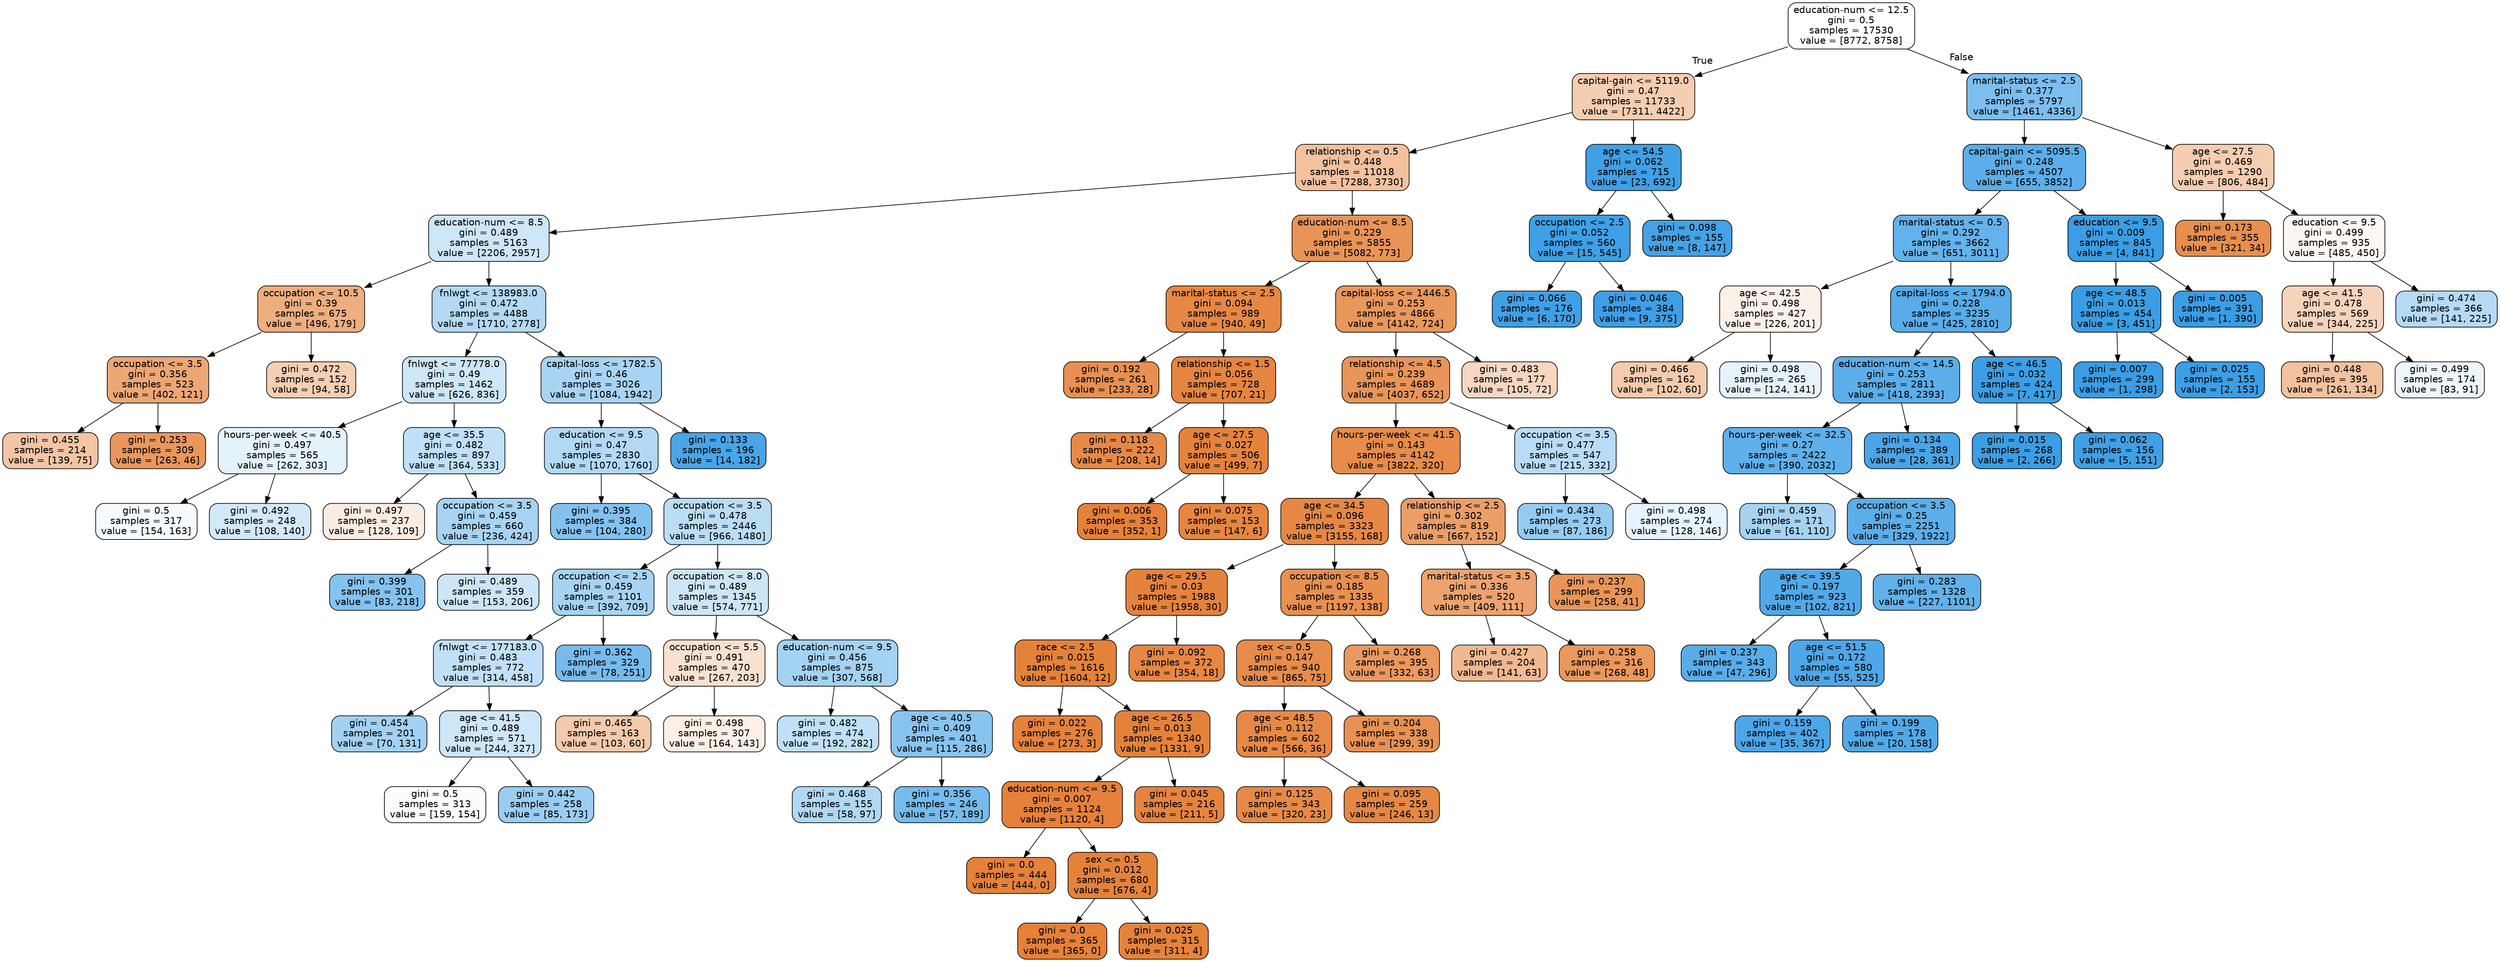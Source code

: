 digraph Tree {
node [shape=box, style="filled, rounded", color="black", fontname="helvetica"] ;
edge [fontname="helvetica"] ;
0 [label="education-num <= 12.5\ngini = 0.5\nsamples = 17530\nvalue = [8772, 8758]", fillcolor="#ffffff"] ;
1 [label="capital-gain <= 5119.0\ngini = 0.47\nsamples = 11733\nvalue = [7311, 4422]", fillcolor="#f5cdb1"] ;
0 -> 1 [labeldistance=2.5, labelangle=45, headlabel="True"] ;
2 [label="relationship <= 0.5\ngini = 0.448\nsamples = 11018\nvalue = [7288, 3730]", fillcolor="#f2c19e"] ;
1 -> 2 ;
3 [label="education-num <= 8.5\ngini = 0.489\nsamples = 5163\nvalue = [2206, 2957]", fillcolor="#cde6f8"] ;
2 -> 3 ;
4 [label="occupation <= 10.5\ngini = 0.39\nsamples = 675\nvalue = [496, 179]", fillcolor="#eeae80"] ;
3 -> 4 ;
5 [label="occupation <= 3.5\ngini = 0.356\nsamples = 523\nvalue = [402, 121]", fillcolor="#eda775"] ;
4 -> 5 ;
6 [label="gini = 0.455\nsamples = 214\nvalue = [139, 75]", fillcolor="#f3c5a4"] ;
5 -> 6 ;
7 [label="gini = 0.253\nsamples = 309\nvalue = [263, 46]", fillcolor="#ea975c"] ;
5 -> 7 ;
8 [label="gini = 0.472\nsamples = 152\nvalue = [94, 58]", fillcolor="#f5cfb3"] ;
4 -> 8 ;
9 [label="fnlwgt <= 138983.0\ngini = 0.472\nsamples = 4488\nvalue = [1710, 2778]", fillcolor="#b3d9f5"] ;
3 -> 9 ;
10 [label="fnlwgt <= 77778.0\ngini = 0.49\nsamples = 1462\nvalue = [626, 836]", fillcolor="#cde6f8"] ;
9 -> 10 ;
11 [label="hours-per-week <= 40.5\ngini = 0.497\nsamples = 565\nvalue = [262, 303]", fillcolor="#e4f2fb"] ;
10 -> 11 ;
12 [label="gini = 0.5\nsamples = 317\nvalue = [154, 163]", fillcolor="#f4fafe"] ;
11 -> 12 ;
13 [label="gini = 0.492\nsamples = 248\nvalue = [108, 140]", fillcolor="#d2e9f9"] ;
11 -> 13 ;
14 [label="age <= 35.5\ngini = 0.482\nsamples = 897\nvalue = [364, 533]", fillcolor="#c0e0f7"] ;
10 -> 14 ;
15 [label="gini = 0.497\nsamples = 237\nvalue = [128, 109]", fillcolor="#fbece2"] ;
14 -> 15 ;
16 [label="occupation <= 3.5\ngini = 0.459\nsamples = 660\nvalue = [236, 424]", fillcolor="#a7d4f3"] ;
14 -> 16 ;
17 [label="gini = 0.399\nsamples = 301\nvalue = [83, 218]", fillcolor="#84c2ef"] ;
16 -> 17 ;
18 [label="gini = 0.489\nsamples = 359\nvalue = [153, 206]", fillcolor="#cce6f8"] ;
16 -> 18 ;
19 [label="capital-loss <= 1782.5\ngini = 0.46\nsamples = 3026\nvalue = [1084, 1942]", fillcolor="#a8d4f4"] ;
9 -> 19 ;
20 [label="education <= 9.5\ngini = 0.47\nsamples = 2830\nvalue = [1070, 1760]", fillcolor="#b1d9f5"] ;
19 -> 20 ;
21 [label="gini = 0.395\nsamples = 384\nvalue = [104, 280]", fillcolor="#83c1ef"] ;
20 -> 21 ;
22 [label="occupation <= 3.5\ngini = 0.478\nsamples = 2446\nvalue = [966, 1480]", fillcolor="#baddf6"] ;
20 -> 22 ;
23 [label="occupation <= 2.5\ngini = 0.459\nsamples = 1101\nvalue = [392, 709]", fillcolor="#a6d3f3"] ;
22 -> 23 ;
24 [label="fnlwgt <= 177183.0\ngini = 0.483\nsamples = 772\nvalue = [314, 458]", fillcolor="#c1e0f7"] ;
23 -> 24 ;
25 [label="gini = 0.454\nsamples = 201\nvalue = [70, 131]", fillcolor="#a3d1f3"] ;
24 -> 25 ;
26 [label="age <= 41.5\ngini = 0.489\nsamples = 571\nvalue = [244, 327]", fillcolor="#cde6f8"] ;
24 -> 26 ;
27 [label="gini = 0.5\nsamples = 313\nvalue = [159, 154]", fillcolor="#fefbf9"] ;
26 -> 27 ;
28 [label="gini = 0.442\nsamples = 258\nvalue = [85, 173]", fillcolor="#9acdf2"] ;
26 -> 28 ;
29 [label="gini = 0.362\nsamples = 329\nvalue = [78, 251]", fillcolor="#77bbed"] ;
23 -> 29 ;
30 [label="occupation <= 8.0\ngini = 0.489\nsamples = 1345\nvalue = [574, 771]", fillcolor="#cce6f8"] ;
22 -> 30 ;
31 [label="occupation <= 5.5\ngini = 0.491\nsamples = 470\nvalue = [267, 203]", fillcolor="#f9e1d0"] ;
30 -> 31 ;
32 [label="gini = 0.465\nsamples = 163\nvalue = [103, 60]", fillcolor="#f4caac"] ;
31 -> 32 ;
33 [label="gini = 0.498\nsamples = 307\nvalue = [164, 143]", fillcolor="#fcefe6"] ;
31 -> 33 ;
34 [label="education-num <= 9.5\ngini = 0.456\nsamples = 875\nvalue = [307, 568]", fillcolor="#a4d2f3"] ;
30 -> 34 ;
35 [label="gini = 0.482\nsamples = 474\nvalue = [192, 282]", fillcolor="#c0e0f7"] ;
34 -> 35 ;
36 [label="age <= 40.5\ngini = 0.409\nsamples = 401\nvalue = [115, 286]", fillcolor="#89c4ef"] ;
34 -> 36 ;
37 [label="gini = 0.468\nsamples = 155\nvalue = [58, 97]", fillcolor="#afd8f5"] ;
36 -> 37 ;
38 [label="gini = 0.356\nsamples = 246\nvalue = [57, 189]", fillcolor="#75bbed"] ;
36 -> 38 ;
39 [label="gini = 0.133\nsamples = 196\nvalue = [14, 182]", fillcolor="#48a5e7"] ;
19 -> 39 ;
40 [label="education-num <= 8.5\ngini = 0.229\nsamples = 5855\nvalue = [5082, 773]", fillcolor="#e99457"] ;
2 -> 40 ;
41 [label="marital-status <= 2.5\ngini = 0.094\nsamples = 989\nvalue = [940, 49]", fillcolor="#e68843"] ;
40 -> 41 ;
42 [label="gini = 0.192\nsamples = 261\nvalue = [233, 28]", fillcolor="#e89051"] ;
41 -> 42 ;
43 [label="relationship <= 1.5\ngini = 0.056\nsamples = 728\nvalue = [707, 21]", fillcolor="#e6853f"] ;
41 -> 43 ;
44 [label="gini = 0.118\nsamples = 222\nvalue = [208, 14]", fillcolor="#e78946"] ;
43 -> 44 ;
45 [label="age <= 27.5\ngini = 0.027\nsamples = 506\nvalue = [499, 7]", fillcolor="#e5833c"] ;
43 -> 45 ;
46 [label="gini = 0.006\nsamples = 353\nvalue = [352, 1]", fillcolor="#e5813a"] ;
45 -> 46 ;
47 [label="gini = 0.075\nsamples = 153\nvalue = [147, 6]", fillcolor="#e68641"] ;
45 -> 47 ;
48 [label="capital-loss <= 1446.5\ngini = 0.253\nsamples = 4866\nvalue = [4142, 724]", fillcolor="#ea975c"] ;
40 -> 48 ;
49 [label="relationship <= 4.5\ngini = 0.239\nsamples = 4689\nvalue = [4037, 652]", fillcolor="#e99559"] ;
48 -> 49 ;
50 [label="hours-per-week <= 41.5\ngini = 0.143\nsamples = 4142\nvalue = [3822, 320]", fillcolor="#e78c4a"] ;
49 -> 50 ;
51 [label="age <= 34.5\ngini = 0.096\nsamples = 3323\nvalue = [3155, 168]", fillcolor="#e68844"] ;
50 -> 51 ;
52 [label="age <= 29.5\ngini = 0.03\nsamples = 1988\nvalue = [1958, 30]", fillcolor="#e5833c"] ;
51 -> 52 ;
53 [label="race <= 2.5\ngini = 0.015\nsamples = 1616\nvalue = [1604, 12]", fillcolor="#e5823a"] ;
52 -> 53 ;
54 [label="gini = 0.022\nsamples = 276\nvalue = [273, 3]", fillcolor="#e5823b"] ;
53 -> 54 ;
55 [label="age <= 26.5\ngini = 0.013\nsamples = 1340\nvalue = [1331, 9]", fillcolor="#e5823a"] ;
53 -> 55 ;
56 [label="education-num <= 9.5\ngini = 0.007\nsamples = 1124\nvalue = [1120, 4]", fillcolor="#e5813a"] ;
55 -> 56 ;
57 [label="gini = 0.0\nsamples = 444\nvalue = [444, 0]", fillcolor="#e58139"] ;
56 -> 57 ;
58 [label="sex <= 0.5\ngini = 0.012\nsamples = 680\nvalue = [676, 4]", fillcolor="#e5823a"] ;
56 -> 58 ;
59 [label="gini = 0.0\nsamples = 365\nvalue = [365, 0]", fillcolor="#e58139"] ;
58 -> 59 ;
60 [label="gini = 0.025\nsamples = 315\nvalue = [311, 4]", fillcolor="#e5833c"] ;
58 -> 60 ;
61 [label="gini = 0.045\nsamples = 216\nvalue = [211, 5]", fillcolor="#e6843e"] ;
55 -> 61 ;
62 [label="gini = 0.092\nsamples = 372\nvalue = [354, 18]", fillcolor="#e68743"] ;
52 -> 62 ;
63 [label="occupation <= 8.5\ngini = 0.185\nsamples = 1335\nvalue = [1197, 138]", fillcolor="#e89050"] ;
51 -> 63 ;
64 [label="sex <= 0.5\ngini = 0.147\nsamples = 940\nvalue = [865, 75]", fillcolor="#e78c4a"] ;
63 -> 64 ;
65 [label="age <= 48.5\ngini = 0.112\nsamples = 602\nvalue = [566, 36]", fillcolor="#e78946"] ;
64 -> 65 ;
66 [label="gini = 0.125\nsamples = 343\nvalue = [320, 23]", fillcolor="#e78a47"] ;
65 -> 66 ;
67 [label="gini = 0.095\nsamples = 259\nvalue = [246, 13]", fillcolor="#e68843"] ;
65 -> 67 ;
68 [label="gini = 0.204\nsamples = 338\nvalue = [299, 39]", fillcolor="#e89153"] ;
64 -> 68 ;
69 [label="gini = 0.268\nsamples = 395\nvalue = [332, 63]", fillcolor="#ea995f"] ;
63 -> 69 ;
70 [label="relationship <= 2.5\ngini = 0.302\nsamples = 819\nvalue = [667, 152]", fillcolor="#eb9e66"] ;
50 -> 70 ;
71 [label="marital-status <= 3.5\ngini = 0.336\nsamples = 520\nvalue = [409, 111]", fillcolor="#eca36f"] ;
70 -> 71 ;
72 [label="gini = 0.427\nsamples = 204\nvalue = [141, 63]", fillcolor="#f1b991"] ;
71 -> 72 ;
73 [label="gini = 0.258\nsamples = 316\nvalue = [268, 48]", fillcolor="#ea985c"] ;
71 -> 73 ;
74 [label="gini = 0.237\nsamples = 299\nvalue = [258, 41]", fillcolor="#e99558"] ;
70 -> 74 ;
75 [label="occupation <= 3.5\ngini = 0.477\nsamples = 547\nvalue = [215, 332]", fillcolor="#b9dcf6"] ;
49 -> 75 ;
76 [label="gini = 0.434\nsamples = 273\nvalue = [87, 186]", fillcolor="#96cbf1"] ;
75 -> 76 ;
77 [label="gini = 0.498\nsamples = 274\nvalue = [128, 146]", fillcolor="#e7f3fc"] ;
75 -> 77 ;
78 [label="gini = 0.483\nsamples = 177\nvalue = [105, 72]", fillcolor="#f7d7c1"] ;
48 -> 78 ;
79 [label="age <= 54.5\ngini = 0.062\nsamples = 715\nvalue = [23, 692]", fillcolor="#40a0e6"] ;
1 -> 79 ;
80 [label="occupation <= 2.5\ngini = 0.052\nsamples = 560\nvalue = [15, 545]", fillcolor="#3ea0e6"] ;
79 -> 80 ;
81 [label="gini = 0.066\nsamples = 176\nvalue = [6, 170]", fillcolor="#40a0e6"] ;
80 -> 81 ;
82 [label="gini = 0.046\nsamples = 384\nvalue = [9, 375]", fillcolor="#3e9fe6"] ;
80 -> 82 ;
83 [label="gini = 0.098\nsamples = 155\nvalue = [8, 147]", fillcolor="#44a2e6"] ;
79 -> 83 ;
84 [label="marital-status <= 2.5\ngini = 0.377\nsamples = 5797\nvalue = [1461, 4336]", fillcolor="#7cbeee"] ;
0 -> 84 [labeldistance=2.5, labelangle=-45, headlabel="False"] ;
85 [label="capital-gain <= 5095.5\ngini = 0.248\nsamples = 4507\nvalue = [655, 3852]", fillcolor="#5baee9"] ;
84 -> 85 ;
86 [label="marital-status <= 0.5\ngini = 0.292\nsamples = 3662\nvalue = [651, 3011]", fillcolor="#64b2eb"] ;
85 -> 86 ;
87 [label="age <= 42.5\ngini = 0.498\nsamples = 427\nvalue = [226, 201]", fillcolor="#fcf1e9"] ;
86 -> 87 ;
88 [label="gini = 0.466\nsamples = 162\nvalue = [102, 60]", fillcolor="#f4cbad"] ;
87 -> 88 ;
89 [label="gini = 0.498\nsamples = 265\nvalue = [124, 141]", fillcolor="#e7f3fc"] ;
87 -> 89 ;
90 [label="capital-loss <= 1794.0\ngini = 0.228\nsamples = 3235\nvalue = [425, 2810]", fillcolor="#57ace9"] ;
86 -> 90 ;
91 [label="education-num <= 14.5\ngini = 0.253\nsamples = 2811\nvalue = [418, 2393]", fillcolor="#5caeea"] ;
90 -> 91 ;
92 [label="hours-per-week <= 32.5\ngini = 0.27\nsamples = 2422\nvalue = [390, 2032]", fillcolor="#5fb0ea"] ;
91 -> 92 ;
93 [label="gini = 0.459\nsamples = 171\nvalue = [61, 110]", fillcolor="#a7d3f3"] ;
92 -> 93 ;
94 [label="occupation <= 3.5\ngini = 0.25\nsamples = 2251\nvalue = [329, 1922]", fillcolor="#5baee9"] ;
92 -> 94 ;
95 [label="age <= 39.5\ngini = 0.197\nsamples = 923\nvalue = [102, 821]", fillcolor="#52a9e8"] ;
94 -> 95 ;
96 [label="gini = 0.237\nsamples = 343\nvalue = [47, 296]", fillcolor="#58ade9"] ;
95 -> 96 ;
97 [label="age <= 51.5\ngini = 0.172\nsamples = 580\nvalue = [55, 525]", fillcolor="#4ea7e8"] ;
95 -> 97 ;
98 [label="gini = 0.159\nsamples = 402\nvalue = [35, 367]", fillcolor="#4ca6e7"] ;
97 -> 98 ;
99 [label="gini = 0.199\nsamples = 178\nvalue = [20, 158]", fillcolor="#52a9e8"] ;
97 -> 99 ;
100 [label="gini = 0.283\nsamples = 1328\nvalue = [227, 1101]", fillcolor="#62b1ea"] ;
94 -> 100 ;
101 [label="gini = 0.134\nsamples = 389\nvalue = [28, 361]", fillcolor="#48a5e7"] ;
91 -> 101 ;
102 [label="age <= 46.5\ngini = 0.032\nsamples = 424\nvalue = [7, 417]", fillcolor="#3c9fe5"] ;
90 -> 102 ;
103 [label="gini = 0.015\nsamples = 268\nvalue = [2, 266]", fillcolor="#3a9ee5"] ;
102 -> 103 ;
104 [label="gini = 0.062\nsamples = 156\nvalue = [5, 151]", fillcolor="#40a0e6"] ;
102 -> 104 ;
105 [label="education <= 9.5\ngini = 0.009\nsamples = 845\nvalue = [4, 841]", fillcolor="#3a9de5"] ;
85 -> 105 ;
106 [label="age <= 48.5\ngini = 0.013\nsamples = 454\nvalue = [3, 451]", fillcolor="#3a9ee5"] ;
105 -> 106 ;
107 [label="gini = 0.007\nsamples = 299\nvalue = [1, 298]", fillcolor="#3a9de5"] ;
106 -> 107 ;
108 [label="gini = 0.025\nsamples = 155\nvalue = [2, 153]", fillcolor="#3c9ee5"] ;
106 -> 108 ;
109 [label="gini = 0.005\nsamples = 391\nvalue = [1, 390]", fillcolor="#3a9de5"] ;
105 -> 109 ;
110 [label="age <= 27.5\ngini = 0.469\nsamples = 1290\nvalue = [806, 484]", fillcolor="#f5cdb0"] ;
84 -> 110 ;
111 [label="gini = 0.173\nsamples = 355\nvalue = [321, 34]", fillcolor="#e88e4e"] ;
110 -> 111 ;
112 [label="education <= 9.5\ngini = 0.499\nsamples = 935\nvalue = [485, 450]", fillcolor="#fdf6f1"] ;
110 -> 112 ;
113 [label="age <= 41.5\ngini = 0.478\nsamples = 569\nvalue = [344, 225]", fillcolor="#f6d3bb"] ;
112 -> 113 ;
114 [label="gini = 0.448\nsamples = 395\nvalue = [261, 134]", fillcolor="#f2c29f"] ;
113 -> 114 ;
115 [label="gini = 0.499\nsamples = 174\nvalue = [83, 91]", fillcolor="#eef6fd"] ;
113 -> 115 ;
116 [label="gini = 0.474\nsamples = 366\nvalue = [141, 225]", fillcolor="#b5daf5"] ;
112 -> 116 ;
}